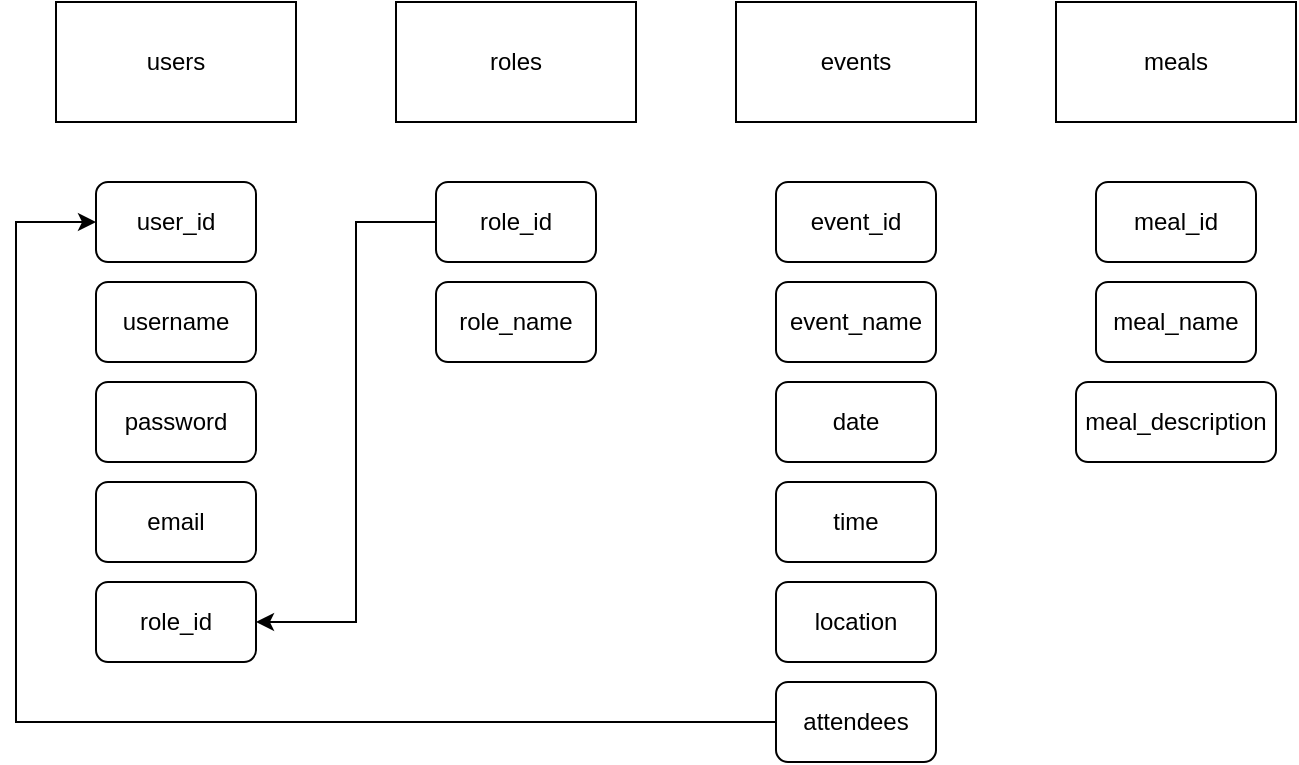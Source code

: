 <mxfile>
    <diagram id="v3qzvaLZtjjsopIDr1WT" name="Page-1">
        <mxGraphModel dx="574" dy="293" grid="1" gridSize="10" guides="1" tooltips="1" connect="1" arrows="1" fold="1" page="1" pageScale="1" pageWidth="850" pageHeight="1100" math="0" shadow="0">
            <root>
                <mxCell id="0"/>
                <mxCell id="1" parent="0"/>
                <mxCell id="2" value="users" style="whiteSpace=wrap;html=1;" parent="1" vertex="1">
                    <mxGeometry x="100" y="50" width="120" height="60" as="geometry"/>
                </mxCell>
                <mxCell id="3" value="roles" style="whiteSpace=wrap;html=1;" parent="1" vertex="1">
                    <mxGeometry x="270" y="50" width="120" height="60" as="geometry"/>
                </mxCell>
                <mxCell id="4" value="events" style="whiteSpace=wrap;html=1;" parent="1" vertex="1">
                    <mxGeometry x="440" y="50" width="120" height="60" as="geometry"/>
                </mxCell>
                <mxCell id="5" value="user_id" style="rounded=1;whiteSpace=wrap;html=1;" parent="1" vertex="1">
                    <mxGeometry x="120" y="140" width="80" height="40" as="geometry"/>
                </mxCell>
                <mxCell id="6" value="username" style="rounded=1;whiteSpace=wrap;html=1;" parent="1" vertex="1">
                    <mxGeometry x="120" y="190" width="80" height="40" as="geometry"/>
                </mxCell>
                <mxCell id="7" value="password" style="rounded=1;whiteSpace=wrap;html=1;" parent="1" vertex="1">
                    <mxGeometry x="120" y="240" width="80" height="40" as="geometry"/>
                </mxCell>
                <mxCell id="19" style="edgeStyle=orthogonalEdgeStyle;rounded=0;orthogonalLoop=1;jettySize=auto;html=1;exitX=0;exitY=0.5;exitDx=0;exitDy=0;entryX=1;entryY=0.5;entryDx=0;entryDy=0;" parent="1" source="11" target="18" edge="1">
                    <mxGeometry relative="1" as="geometry">
                        <Array as="points">
                            <mxPoint x="250" y="160"/>
                            <mxPoint x="250" y="360"/>
                        </Array>
                    </mxGeometry>
                </mxCell>
                <mxCell id="11" value="role_id" style="rounded=1;whiteSpace=wrap;html=1;" parent="1" vertex="1">
                    <mxGeometry x="290" y="140" width="80" height="40" as="geometry"/>
                </mxCell>
                <mxCell id="12" value="role_name" style="rounded=1;whiteSpace=wrap;html=1;" parent="1" vertex="1">
                    <mxGeometry x="290" y="190" width="80" height="40" as="geometry"/>
                </mxCell>
                <mxCell id="14" value="event_id" style="rounded=1;whiteSpace=wrap;html=1;" parent="1" vertex="1">
                    <mxGeometry x="460" y="140" width="80" height="40" as="geometry"/>
                </mxCell>
                <mxCell id="15" value="event_name" style="rounded=1;whiteSpace=wrap;html=1;" parent="1" vertex="1">
                    <mxGeometry x="460" y="190" width="80" height="40" as="geometry"/>
                </mxCell>
                <mxCell id="20" style="edgeStyle=orthogonalEdgeStyle;rounded=0;orthogonalLoop=1;jettySize=auto;html=1;exitX=0;exitY=0.5;exitDx=0;exitDy=0;entryX=0;entryY=0.5;entryDx=0;entryDy=0;" parent="1" source="16" target="5" edge="1">
                    <mxGeometry relative="1" as="geometry">
                        <Array as="points">
                            <mxPoint x="460" y="410"/>
                            <mxPoint x="80" y="410"/>
                            <mxPoint x="80" y="160"/>
                        </Array>
                    </mxGeometry>
                </mxCell>
                <mxCell id="16" value="attendees" style="rounded=1;whiteSpace=wrap;html=1;" parent="1" vertex="1">
                    <mxGeometry x="460" y="390" width="80" height="40" as="geometry"/>
                </mxCell>
                <mxCell id="17" value="email" style="rounded=1;whiteSpace=wrap;html=1;" parent="1" vertex="1">
                    <mxGeometry x="120" y="290" width="80" height="40" as="geometry"/>
                </mxCell>
                <mxCell id="18" value="role_id" style="rounded=1;whiteSpace=wrap;html=1;" parent="1" vertex="1">
                    <mxGeometry x="120" y="340" width="80" height="40" as="geometry"/>
                </mxCell>
                <mxCell id="21" value="date" style="rounded=1;whiteSpace=wrap;html=1;" parent="1" vertex="1">
                    <mxGeometry x="460" y="240" width="80" height="40" as="geometry"/>
                </mxCell>
                <mxCell id="22" value="time" style="rounded=1;whiteSpace=wrap;html=1;" parent="1" vertex="1">
                    <mxGeometry x="460" y="290" width="80" height="40" as="geometry"/>
                </mxCell>
                <mxCell id="23" value="meals" style="whiteSpace=wrap;html=1;" parent="1" vertex="1">
                    <mxGeometry x="600" y="50" width="120" height="60" as="geometry"/>
                </mxCell>
                <mxCell id="24" value="meal_id" style="rounded=1;whiteSpace=wrap;html=1;" parent="1" vertex="1">
                    <mxGeometry x="620" y="140" width="80" height="40" as="geometry"/>
                </mxCell>
                <mxCell id="25" value="meal_name" style="rounded=1;whiteSpace=wrap;html=1;" parent="1" vertex="1">
                    <mxGeometry x="620" y="190" width="80" height="40" as="geometry"/>
                </mxCell>
                <mxCell id="26" value="meal_description" style="rounded=1;whiteSpace=wrap;html=1;" parent="1" vertex="1">
                    <mxGeometry x="610" y="240" width="100" height="40" as="geometry"/>
                </mxCell>
                <mxCell id="28" value="location" style="rounded=1;whiteSpace=wrap;html=1;" parent="1" vertex="1">
                    <mxGeometry x="460" y="340" width="80" height="40" as="geometry"/>
                </mxCell>
            </root>
        </mxGraphModel>
    </diagram>
</mxfile>